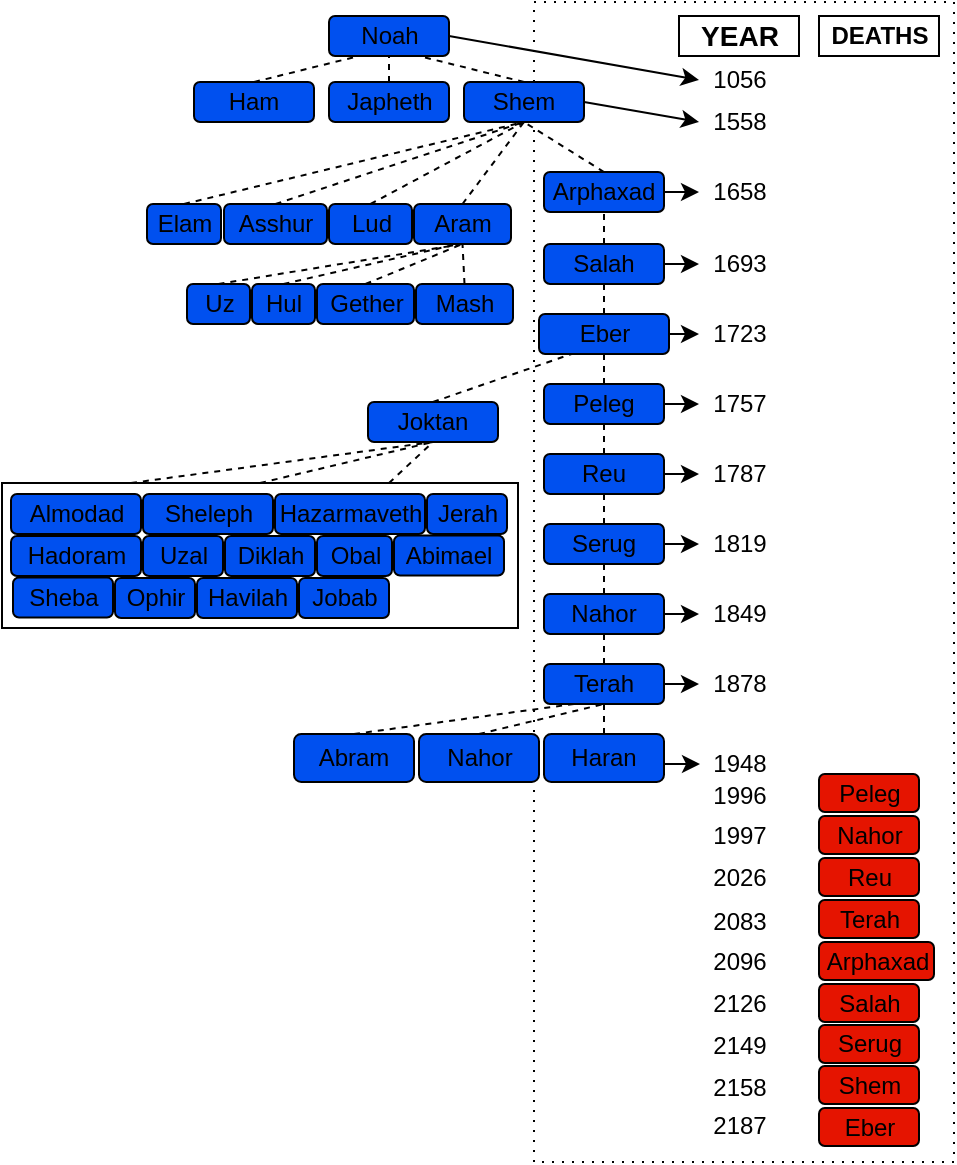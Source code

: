 <mxfile version="27.1.5">
  <diagram name="Page-1" id="33f5RHUezdbJNKuXMzW8">
    <mxGraphModel dx="223" dy="125" grid="1" gridSize="10" guides="1" tooltips="1" connect="1" arrows="1" fold="1" page="1" pageScale="1" pageWidth="850" pageHeight="1100" math="0" shadow="0">
      <root>
        <mxCell id="0" />
        <mxCell id="1" parent="0" />
        <mxCell id="2Ir9cTfWj3Ynbl9pCm2M-38" value="" style="rounded=0;whiteSpace=wrap;html=1;fillColor=none;dashed=1;dashPattern=1 4;strokeColor=light-dark(#000000,#141414);" vertex="1" parent="1">
          <mxGeometry x="420" y="300" width="210" height="580" as="geometry" />
        </mxCell>
        <mxCell id="2Ir9cTfWj3Ynbl9pCm2M-37" value="" style="rounded=0;whiteSpace=wrap;html=1;fillColor=none;strokeColor=light-dark(#000000,#141414);" vertex="1" parent="1">
          <mxGeometry x="154" y="540.5" width="258" height="72.5" as="geometry" />
        </mxCell>
        <mxCell id="vIsbcEsRfZGvR6spl5Cv-2" value="&lt;div&gt;Shem&lt;/div&gt;" style="rounded=1;whiteSpace=wrap;html=1;fillColor=#0050ef;fontColor=light-dark(#000000,#1A1A1A);strokeColor=light-dark(#000000,#141414);glass=0;shadow=0;" parent="1" vertex="1">
          <mxGeometry x="385" y="340" width="60" height="20" as="geometry" />
        </mxCell>
        <mxCell id="vIsbcEsRfZGvR6spl5Cv-5" value="Arphaxad" style="rounded=1;whiteSpace=wrap;html=1;fillColor=#0050ef;fontColor=light-dark(#000000,#1A1A1A);strokeColor=light-dark(#000000,#141414);glass=0;shadow=0;" parent="1" vertex="1">
          <mxGeometry x="425" y="385" width="60" height="20" as="geometry" />
        </mxCell>
        <mxCell id="vIsbcEsRfZGvR6spl5Cv-6" value="" style="endArrow=none;dashed=1;html=1;rounded=0;entryX=0.5;entryY=1;entryDx=0;entryDy=0;exitX=0.5;exitY=0;exitDx=0;exitDy=0;strokeColor=light-dark(#000000,#141414);fontColor=light-dark(#000000,#1A1A1A);" parent="1" source="vIsbcEsRfZGvR6spl5Cv-5" target="vIsbcEsRfZGvR6spl5Cv-2" edge="1">
          <mxGeometry width="50" height="50" relative="1" as="geometry">
            <mxPoint x="332.5" y="400" as="sourcePoint" />
            <mxPoint x="389.5" y="370" as="targetPoint" />
          </mxGeometry>
        </mxCell>
        <mxCell id="vIsbcEsRfZGvR6spl5Cv-10" value="&lt;b&gt;&lt;font style=&quot;font-size: 14px;&quot;&gt;YEAR&lt;/font&gt;&lt;/b&gt;" style="text;html=1;align=center;verticalAlign=middle;whiteSpace=wrap;rounded=0;strokeColor=light-dark(#000000,#141414);fontColor=light-dark(#000000,#171717);" parent="1" vertex="1">
          <mxGeometry x="492.5" y="307" width="60" height="20" as="geometry" />
        </mxCell>
        <mxCell id="vIsbcEsRfZGvR6spl5Cv-12" value="1558" style="text;html=1;align=center;verticalAlign=middle;whiteSpace=wrap;rounded=0;strokeColor=none;fontColor=light-dark(#000000,#171717);" parent="1" vertex="1">
          <mxGeometry x="502.5" y="350" width="40" height="20" as="geometry" />
        </mxCell>
        <mxCell id="vIsbcEsRfZGvR6spl5Cv-13" value="1658" style="text;html=1;align=center;verticalAlign=middle;whiteSpace=wrap;rounded=0;strokeColor=none;fontColor=light-dark(#000000,#171717);" parent="1" vertex="1">
          <mxGeometry x="502.5" y="385" width="40" height="20" as="geometry" />
        </mxCell>
        <mxCell id="vIsbcEsRfZGvR6spl5Cv-14" value="Salah" style="rounded=1;whiteSpace=wrap;html=1;fillColor=#0050ef;fontColor=light-dark(#000000,#1A1A1A);strokeColor=light-dark(#000000,#141414);glass=0;shadow=0;" parent="1" vertex="1">
          <mxGeometry x="425" y="421" width="60" height="20" as="geometry" />
        </mxCell>
        <mxCell id="vIsbcEsRfZGvR6spl5Cv-15" value="" style="endArrow=none;dashed=1;html=1;rounded=0;exitX=0.5;exitY=0;exitDx=0;exitDy=0;strokeColor=light-dark(#000000,#141414);entryX=0.5;entryY=1;entryDx=0;entryDy=0;fontColor=light-dark(#000000,#1A1A1A);" parent="1" source="vIsbcEsRfZGvR6spl5Cv-14" target="vIsbcEsRfZGvR6spl5Cv-5" edge="1">
          <mxGeometry width="50" height="50" relative="1" as="geometry">
            <mxPoint x="332.5" y="440" as="sourcePoint" />
            <mxPoint x="447.5" y="420" as="targetPoint" />
          </mxGeometry>
        </mxCell>
        <mxCell id="vIsbcEsRfZGvR6spl5Cv-16" value="&lt;div&gt;1693&lt;/div&gt;" style="text;html=1;align=center;verticalAlign=middle;whiteSpace=wrap;rounded=0;strokeColor=none;fontColor=light-dark(#000000,#171717);" parent="1" vertex="1">
          <mxGeometry x="502.5" y="421" width="40" height="20" as="geometry" />
        </mxCell>
        <mxCell id="vIsbcEsRfZGvR6spl5Cv-17" value="Eber" style="rounded=1;whiteSpace=wrap;html=1;fillColor=#0050ef;fontColor=light-dark(#000000,#1A1A1A);strokeColor=light-dark(#000000,#141414);glass=0;shadow=0;" parent="1" vertex="1">
          <mxGeometry x="422.5" y="456" width="65" height="20" as="geometry" />
        </mxCell>
        <mxCell id="vIsbcEsRfZGvR6spl5Cv-18" value="" style="endArrow=none;dashed=1;html=1;rounded=0;exitX=0.5;exitY=0;exitDx=0;exitDy=0;strokeColor=light-dark(#000000,#141414);entryX=0.5;entryY=1;entryDx=0;entryDy=0;fontColor=light-dark(#000000,#1A1A1A);" parent="1" source="vIsbcEsRfZGvR6spl5Cv-17" target="vIsbcEsRfZGvR6spl5Cv-14" edge="1">
          <mxGeometry width="50" height="50" relative="1" as="geometry">
            <mxPoint x="332.5" y="480" as="sourcePoint" />
            <mxPoint x="447.5" y="460" as="targetPoint" />
          </mxGeometry>
        </mxCell>
        <mxCell id="vIsbcEsRfZGvR6spl5Cv-19" value="1723" style="text;html=1;align=center;verticalAlign=middle;whiteSpace=wrap;rounded=0;strokeColor=none;fontColor=light-dark(#000000,#171717);" parent="1" vertex="1">
          <mxGeometry x="502.5" y="456" width="40" height="20" as="geometry" />
        </mxCell>
        <mxCell id="vIsbcEsRfZGvR6spl5Cv-20" value="Peleg" style="rounded=1;whiteSpace=wrap;html=1;fillColor=#0050ef;fontColor=light-dark(#000000,#1A1A1A);strokeColor=light-dark(#000000,#141414);glass=0;shadow=0;" parent="1" vertex="1">
          <mxGeometry x="425" y="491" width="60" height="20" as="geometry" />
        </mxCell>
        <mxCell id="vIsbcEsRfZGvR6spl5Cv-21" value="" style="endArrow=none;dashed=1;html=1;rounded=0;exitX=0.5;exitY=0;exitDx=0;exitDy=0;strokeColor=light-dark(#000000,#141414);entryX=0.5;entryY=1;entryDx=0;entryDy=0;fontColor=light-dark(#000000,#1A1A1A);" parent="1" source="vIsbcEsRfZGvR6spl5Cv-20" target="vIsbcEsRfZGvR6spl5Cv-17" edge="1">
          <mxGeometry width="50" height="50" relative="1" as="geometry">
            <mxPoint x="332.5" y="520" as="sourcePoint" />
            <mxPoint x="447.5" y="500" as="targetPoint" />
          </mxGeometry>
        </mxCell>
        <mxCell id="vIsbcEsRfZGvR6spl5Cv-22" value="1757" style="text;html=1;align=center;verticalAlign=middle;whiteSpace=wrap;rounded=0;strokeColor=none;fontColor=light-dark(#000000,#171717);" parent="1" vertex="1">
          <mxGeometry x="502.5" y="491" width="40" height="20" as="geometry" />
        </mxCell>
        <mxCell id="vIsbcEsRfZGvR6spl5Cv-23" value="Reu" style="rounded=1;whiteSpace=wrap;html=1;fillColor=#0050ef;fontColor=light-dark(#000000,#1A1A1A);strokeColor=light-dark(#000000,#141414);glass=0;shadow=0;" parent="1" vertex="1">
          <mxGeometry x="425" y="526" width="60" height="20" as="geometry" />
        </mxCell>
        <mxCell id="vIsbcEsRfZGvR6spl5Cv-24" value="" style="endArrow=none;dashed=1;html=1;rounded=0;exitX=0.5;exitY=0;exitDx=0;exitDy=0;strokeColor=light-dark(#000000,#141414);entryX=0.5;entryY=1;entryDx=0;entryDy=0;fontColor=light-dark(#000000,#1A1A1A);" parent="1" source="vIsbcEsRfZGvR6spl5Cv-23" target="vIsbcEsRfZGvR6spl5Cv-20" edge="1">
          <mxGeometry width="50" height="50" relative="1" as="geometry">
            <mxPoint x="332.5" y="560" as="sourcePoint" />
            <mxPoint x="447.5" y="540" as="targetPoint" />
          </mxGeometry>
        </mxCell>
        <mxCell id="vIsbcEsRfZGvR6spl5Cv-25" value="1787" style="text;html=1;align=center;verticalAlign=middle;whiteSpace=wrap;rounded=0;strokeColor=none;fontColor=light-dark(#000000,#171717);" parent="1" vertex="1">
          <mxGeometry x="502.5" y="526" width="40" height="20" as="geometry" />
        </mxCell>
        <mxCell id="vIsbcEsRfZGvR6spl5Cv-26" value="Serug" style="rounded=1;whiteSpace=wrap;html=1;fillColor=#0050ef;fontColor=light-dark(#000000,#1A1A1A);strokeColor=light-dark(#000000,#141414);glass=0;shadow=0;" parent="1" vertex="1">
          <mxGeometry x="425" y="561" width="60" height="20" as="geometry" />
        </mxCell>
        <mxCell id="vIsbcEsRfZGvR6spl5Cv-27" value="" style="endArrow=none;dashed=1;html=1;rounded=0;exitX=0.5;exitY=0;exitDx=0;exitDy=0;strokeColor=light-dark(#000000,#141414);entryX=0.5;entryY=1;entryDx=0;entryDy=0;fontColor=light-dark(#000000,#1A1A1A);" parent="1" source="vIsbcEsRfZGvR6spl5Cv-26" target="vIsbcEsRfZGvR6spl5Cv-23" edge="1">
          <mxGeometry width="50" height="50" relative="1" as="geometry">
            <mxPoint x="332.5" y="600" as="sourcePoint" />
            <mxPoint x="447.5" y="580" as="targetPoint" />
          </mxGeometry>
        </mxCell>
        <mxCell id="vIsbcEsRfZGvR6spl5Cv-28" value="1819" style="text;html=1;align=center;verticalAlign=middle;whiteSpace=wrap;rounded=0;strokeColor=none;fontColor=light-dark(#000000,#171717);" parent="1" vertex="1">
          <mxGeometry x="502.5" y="561" width="40" height="20" as="geometry" />
        </mxCell>
        <mxCell id="vIsbcEsRfZGvR6spl5Cv-29" value="Nahor" style="rounded=1;whiteSpace=wrap;html=1;fillColor=#0050ef;fontColor=light-dark(#000000,#1A1A1A);strokeColor=light-dark(#000000,#141414);glass=0;shadow=0;" parent="1" vertex="1">
          <mxGeometry x="425" y="596" width="60" height="20" as="geometry" />
        </mxCell>
        <mxCell id="vIsbcEsRfZGvR6spl5Cv-30" value="" style="endArrow=none;dashed=1;html=1;rounded=0;exitX=0.5;exitY=0;exitDx=0;exitDy=0;strokeColor=light-dark(#000000,#141414);entryX=0.5;entryY=1;entryDx=0;entryDy=0;fontColor=light-dark(#000000,#1A1A1A);" parent="1" source="vIsbcEsRfZGvR6spl5Cv-29" target="vIsbcEsRfZGvR6spl5Cv-26" edge="1">
          <mxGeometry width="50" height="50" relative="1" as="geometry">
            <mxPoint x="332.5" y="640" as="sourcePoint" />
            <mxPoint x="447.5" y="620" as="targetPoint" />
          </mxGeometry>
        </mxCell>
        <mxCell id="vIsbcEsRfZGvR6spl5Cv-31" value="&lt;div&gt;1849&lt;/div&gt;" style="text;html=1;align=center;verticalAlign=middle;whiteSpace=wrap;rounded=0;strokeColor=none;fontColor=light-dark(#000000,#171717);" parent="1" vertex="1">
          <mxGeometry x="502.5" y="596" width="40" height="20" as="geometry" />
        </mxCell>
        <mxCell id="vIsbcEsRfZGvR6spl5Cv-33" value="" style="endArrow=none;dashed=1;html=1;rounded=0;exitX=0.5;exitY=0;exitDx=0;exitDy=0;strokeColor=light-dark(#000000,#141414);entryX=0.5;entryY=1;entryDx=0;entryDy=0;fontColor=light-dark(#000000,#1A1A1A);" parent="1" source="aJoBD9lFihhosE0fkz8R-1" target="vIsbcEsRfZGvR6spl5Cv-29" edge="1">
          <mxGeometry width="50" height="50" relative="1" as="geometry">
            <mxPoint x="455" y="682" as="sourcePoint" />
            <mxPoint x="455.5" y="660" as="targetPoint" />
          </mxGeometry>
        </mxCell>
        <mxCell id="vIsbcEsRfZGvR6spl5Cv-38" value="Arphaxad" style="rounded=1;whiteSpace=wrap;html=1;fillColor=#e51400;fontColor=light-dark(#000000,#1A1A1A);strokeColor=light-dark(#000000,#141414);align=center;" parent="1" vertex="1">
          <mxGeometry x="562.5" y="770" width="57.5" height="19" as="geometry" />
        </mxCell>
        <mxCell id="vIsbcEsRfZGvR6spl5Cv-39" value="" style="endArrow=classic;html=1;rounded=0;exitX=1;exitY=0.5;exitDx=0;exitDy=0;strokeColor=light-dark(#000000,#171717);fontColor=light-dark(#000000,#E9E9E9);" parent="1" source="vIsbcEsRfZGvR6spl5Cv-20" target="vIsbcEsRfZGvR6spl5Cv-22" edge="1">
          <mxGeometry width="50" height="50" relative="1" as="geometry">
            <mxPoint x="392.5" y="530" as="sourcePoint" />
            <mxPoint x="442.5" y="480" as="targetPoint" />
          </mxGeometry>
        </mxCell>
        <mxCell id="vIsbcEsRfZGvR6spl5Cv-40" value="" style="endArrow=classic;html=1;rounded=0;exitX=1;exitY=0.5;exitDx=0;exitDy=0;entryX=0;entryY=0.5;entryDx=0;entryDy=0;strokeColor=light-dark(#000000,#171717);fontColor=light-dark(#000000,#7A7A7A);" parent="1" source="vIsbcEsRfZGvR6spl5Cv-17" target="vIsbcEsRfZGvR6spl5Cv-19" edge="1">
          <mxGeometry width="50" height="50" relative="1" as="geometry">
            <mxPoint x="392.5" y="530" as="sourcePoint" />
            <mxPoint x="442.5" y="480" as="targetPoint" />
          </mxGeometry>
        </mxCell>
        <mxCell id="vIsbcEsRfZGvR6spl5Cv-41" value="" style="endArrow=classic;html=1;rounded=0;entryX=0;entryY=0.5;entryDx=0;entryDy=0;exitX=1;exitY=0.5;exitDx=0;exitDy=0;strokeColor=light-dark(#000000,#171717);fontColor=light-dark(#000000,#E9E9E9);" parent="1" source="vIsbcEsRfZGvR6spl5Cv-14" target="vIsbcEsRfZGvR6spl5Cv-16" edge="1">
          <mxGeometry width="50" height="50" relative="1" as="geometry">
            <mxPoint x="392.5" y="530" as="sourcePoint" />
            <mxPoint x="442.5" y="480" as="targetPoint" />
          </mxGeometry>
        </mxCell>
        <mxCell id="vIsbcEsRfZGvR6spl5Cv-42" value="" style="endArrow=classic;html=1;rounded=0;entryX=0;entryY=0.5;entryDx=0;entryDy=0;exitX=1;exitY=0.5;exitDx=0;exitDy=0;strokeColor=light-dark(#000000,#171717);fontColor=light-dark(#000000,#E9E9E9);" parent="1" source="vIsbcEsRfZGvR6spl5Cv-5" target="vIsbcEsRfZGvR6spl5Cv-13" edge="1">
          <mxGeometry width="50" height="50" relative="1" as="geometry">
            <mxPoint x="392.5" y="530" as="sourcePoint" />
            <mxPoint x="442.5" y="480" as="targetPoint" />
          </mxGeometry>
        </mxCell>
        <mxCell id="vIsbcEsRfZGvR6spl5Cv-43" value="" style="endArrow=classic;html=1;rounded=0;entryX=0;entryY=0.5;entryDx=0;entryDy=0;exitX=1;exitY=0.5;exitDx=0;exitDy=0;strokeColor=light-dark(#000000,#141414);fontColor=light-dark(#000000,#E9E9E9);" parent="1" source="vIsbcEsRfZGvR6spl5Cv-2" target="vIsbcEsRfZGvR6spl5Cv-12" edge="1">
          <mxGeometry width="50" height="50" relative="1" as="geometry">
            <mxPoint x="392.5" y="530" as="sourcePoint" />
            <mxPoint x="442.5" y="480" as="targetPoint" />
          </mxGeometry>
        </mxCell>
        <mxCell id="vIsbcEsRfZGvR6spl5Cv-49" value="" style="endArrow=classic;html=1;rounded=0;entryX=0;entryY=0.5;entryDx=0;entryDy=0;exitX=1;exitY=0.5;exitDx=0;exitDy=0;strokeColor=light-dark(#000000,#171717);fontColor=light-dark(#000000,#E9E9E9);" parent="1" source="vIsbcEsRfZGvR6spl5Cv-23" target="vIsbcEsRfZGvR6spl5Cv-25" edge="1">
          <mxGeometry width="50" height="50" relative="1" as="geometry">
            <mxPoint x="422.5" y="610" as="sourcePoint" />
            <mxPoint x="472.5" y="560" as="targetPoint" />
          </mxGeometry>
        </mxCell>
        <mxCell id="vIsbcEsRfZGvR6spl5Cv-50" value="" style="endArrow=classic;html=1;rounded=0;entryX=0;entryY=0.5;entryDx=0;entryDy=0;exitX=1;exitY=0.5;exitDx=0;exitDy=0;strokeColor=light-dark(#000000,#171717);fontColor=light-dark(#000000,#E9E9E9);" parent="1" source="vIsbcEsRfZGvR6spl5Cv-29" target="vIsbcEsRfZGvR6spl5Cv-31" edge="1">
          <mxGeometry width="50" height="50" relative="1" as="geometry">
            <mxPoint x="422.5" y="610" as="sourcePoint" />
            <mxPoint x="472.5" y="560" as="targetPoint" />
          </mxGeometry>
        </mxCell>
        <mxCell id="vIsbcEsRfZGvR6spl5Cv-51" value="" style="endArrow=classic;html=1;rounded=0;entryX=1;entryY=0.5;entryDx=0;entryDy=0;exitX=0;exitY=0.5;exitDx=0;exitDy=0;strokeColor=none;fontColor=light-dark(#000000,#E9E9E9);" parent="1" source="vIsbcEsRfZGvR6spl5Cv-38" target="aJoBD9lFihhosE0fkz8R-26" edge="1">
          <mxGeometry width="50" height="50" relative="1" as="geometry">
            <mxPoint x="422.5" y="730" as="sourcePoint" />
            <mxPoint x="542.5" y="779" as="targetPoint" />
          </mxGeometry>
        </mxCell>
        <mxCell id="vIsbcEsRfZGvR6spl5Cv-56" value="&lt;b&gt;DEATHS&lt;/b&gt;" style="text;html=1;align=center;verticalAlign=middle;whiteSpace=wrap;rounded=0;strokeColor=light-dark(#000000,#141414);fontColor=light-dark(#000000,#171717);" parent="1" vertex="1">
          <mxGeometry x="562.5" y="307" width="60" height="20" as="geometry" />
        </mxCell>
        <mxCell id="vIsbcEsRfZGvR6spl5Cv-48" value="" style="endArrow=classic;html=1;rounded=0;entryX=0;entryY=0.5;entryDx=0;entryDy=0;exitX=1;exitY=0.5;exitDx=0;exitDy=0;strokeColor=light-dark(#000000,#171717);fontColor=light-dark(#000000,#E9E9E9);" parent="1" source="vIsbcEsRfZGvR6spl5Cv-26" target="vIsbcEsRfZGvR6spl5Cv-28" edge="1">
          <mxGeometry width="50" height="50" relative="1" as="geometry">
            <mxPoint x="422.5" y="610" as="sourcePoint" />
            <mxPoint x="472.5" y="560" as="targetPoint" />
          </mxGeometry>
        </mxCell>
        <mxCell id="aJoBD9lFihhosE0fkz8R-1" value="Terah" style="rounded=1;whiteSpace=wrap;html=1;fillColor=#0050ef;fontColor=light-dark(#000000,#1A1A1A);strokeColor=light-dark(#000000,#141414);glass=0;shadow=0;" parent="1" vertex="1">
          <mxGeometry x="425" y="631" width="60" height="20" as="geometry" />
        </mxCell>
        <mxCell id="aJoBD9lFihhosE0fkz8R-2" value="1878" style="text;html=1;align=center;verticalAlign=middle;whiteSpace=wrap;rounded=0;strokeColor=none;fontColor=light-dark(#000000,#171717);" parent="1" vertex="1">
          <mxGeometry x="502.5" y="631" width="40" height="20" as="geometry" />
        </mxCell>
        <mxCell id="aJoBD9lFihhosE0fkz8R-4" value="" style="endArrow=classic;html=1;rounded=0;entryX=0;entryY=0.5;entryDx=0;entryDy=0;exitX=1;exitY=0.5;exitDx=0;exitDy=0;strokeColor=light-dark(#000000,#171717);fontColor=light-dark(#000000,#E9E9E9);" parent="1" source="aJoBD9lFihhosE0fkz8R-1" target="aJoBD9lFihhosE0fkz8R-2" edge="1">
          <mxGeometry width="50" height="50" relative="1" as="geometry">
            <mxPoint x="422.5" y="650" as="sourcePoint" />
            <mxPoint x="472.5" y="600" as="targetPoint" />
          </mxGeometry>
        </mxCell>
        <mxCell id="aJoBD9lFihhosE0fkz8R-9" value="Abram" style="rounded=1;whiteSpace=wrap;html=1;fillColor=#0050ef;fontColor=light-dark(#000000,#1A1A1A);strokeColor=light-dark(#000000,#141414);glass=0;shadow=0;" parent="1" vertex="1">
          <mxGeometry x="300" y="666" width="60" height="24" as="geometry" />
        </mxCell>
        <mxCell id="aJoBD9lFihhosE0fkz8R-10" value="Nahor" style="rounded=1;whiteSpace=wrap;html=1;fillColor=#0050ef;fontColor=light-dark(#000000,#1A1A1A);strokeColor=light-dark(#000000,#141414);glass=0;shadow=0;" parent="1" vertex="1">
          <mxGeometry x="362.5" y="666" width="60" height="24" as="geometry" />
        </mxCell>
        <mxCell id="aJoBD9lFihhosE0fkz8R-11" value="Haran" style="rounded=1;whiteSpace=wrap;html=1;fillColor=#0050ef;fontColor=light-dark(#000000,#1A1A1A);strokeColor=light-dark(#000000,#141414);glass=0;shadow=0;" parent="1" vertex="1">
          <mxGeometry x="425" y="666" width="60" height="24" as="geometry" />
        </mxCell>
        <mxCell id="aJoBD9lFihhosE0fkz8R-12" value="" style="endArrow=classic;html=1;rounded=0;entryX=0;entryY=0.5;entryDx=0;entryDy=0;exitX=1;exitY=0.5;exitDx=0;exitDy=0;strokeColor=light-dark(#000000,#171717);fontColor=light-dark(#000000,#E9E9E9);" parent="1" edge="1">
          <mxGeometry width="50" height="50" relative="1" as="geometry">
            <mxPoint x="485" y="681" as="sourcePoint" />
            <mxPoint x="503" y="681" as="targetPoint" />
          </mxGeometry>
        </mxCell>
        <mxCell id="aJoBD9lFihhosE0fkz8R-13" value="&lt;div&gt;1948&lt;/div&gt;" style="text;html=1;align=center;verticalAlign=middle;whiteSpace=wrap;rounded=0;strokeColor=none;fontColor=light-dark(#000000,#171717);" parent="1" vertex="1">
          <mxGeometry x="502.5" y="671" width="40" height="20" as="geometry" />
        </mxCell>
        <mxCell id="aJoBD9lFihhosE0fkz8R-17" value="" style="endArrow=none;dashed=1;html=1;rounded=0;exitX=0.5;exitY=0;exitDx=0;exitDy=0;strokeColor=light-dark(#000000,#141414);entryX=0.25;entryY=1;entryDx=0;entryDy=0;fontColor=light-dark(#000000,#1A1A1A);" parent="1" source="aJoBD9lFihhosE0fkz8R-9" target="aJoBD9lFihhosE0fkz8R-1" edge="1">
          <mxGeometry width="50" height="50" relative="1" as="geometry">
            <mxPoint x="370" y="760" as="sourcePoint" />
            <mxPoint x="440" y="740" as="targetPoint" />
          </mxGeometry>
        </mxCell>
        <mxCell id="aJoBD9lFihhosE0fkz8R-18" value="" style="endArrow=none;dashed=1;html=1;rounded=0;exitX=0.5;exitY=0;exitDx=0;exitDy=0;strokeColor=light-dark(#000000,#141414);entryX=0.5;entryY=1;entryDx=0;entryDy=0;fontColor=light-dark(#000000,#1A1A1A);" parent="1" source="aJoBD9lFihhosE0fkz8R-10" target="aJoBD9lFihhosE0fkz8R-1" edge="1">
          <mxGeometry width="50" height="50" relative="1" as="geometry">
            <mxPoint x="390" y="760" as="sourcePoint" />
            <mxPoint x="455" y="740" as="targetPoint" />
          </mxGeometry>
        </mxCell>
        <mxCell id="aJoBD9lFihhosE0fkz8R-19" value="" style="endArrow=none;dashed=1;html=1;rounded=0;exitX=0.5;exitY=0;exitDx=0;exitDy=0;strokeColor=light-dark(#000000,#141414);entryX=0.5;entryY=1;entryDx=0;entryDy=0;fontColor=light-dark(#000000,#1A1A1A);" parent="1" source="aJoBD9lFihhosE0fkz8R-11" target="aJoBD9lFihhosE0fkz8R-1" edge="1">
          <mxGeometry width="50" height="50" relative="1" as="geometry">
            <mxPoint x="450" y="790" as="sourcePoint" />
            <mxPoint x="470" y="740" as="targetPoint" />
          </mxGeometry>
        </mxCell>
        <mxCell id="aJoBD9lFihhosE0fkz8R-20" value="Shem" style="rounded=1;whiteSpace=wrap;html=1;fillColor=#e51400;fontColor=light-dark(#000000,#1A1A1A);strokeColor=light-dark(#000000,#141414);align=center;" parent="1" vertex="1">
          <mxGeometry x="562.5" y="832" width="50" height="19" as="geometry" />
        </mxCell>
        <mxCell id="aJoBD9lFihhosE0fkz8R-21" value="" style="endArrow=classic;html=1;rounded=0;entryX=1;entryY=0.5;entryDx=0;entryDy=0;exitX=0;exitY=0.5;exitDx=0;exitDy=0;strokeColor=none;fontColor=light-dark(#000000,#E9E9E9);" parent="1" source="aJoBD9lFihhosE0fkz8R-20" edge="1">
          <mxGeometry width="50" height="50" relative="1" as="geometry">
            <mxPoint x="422.5" y="793" as="sourcePoint" />
            <mxPoint x="542.5" y="842" as="targetPoint" />
          </mxGeometry>
        </mxCell>
        <mxCell id="aJoBD9lFihhosE0fkz8R-25" value="&lt;div&gt;2158&lt;/div&gt;" style="text;html=1;align=center;verticalAlign=middle;whiteSpace=wrap;rounded=0;strokeColor=none;fontColor=light-dark(#000000,#171717);" parent="1" vertex="1">
          <mxGeometry x="502.5" y="833" width="40" height="20" as="geometry" />
        </mxCell>
        <mxCell id="aJoBD9lFihhosE0fkz8R-26" value="2096" style="text;html=1;align=center;verticalAlign=middle;whiteSpace=wrap;rounded=0;strokeColor=none;fontColor=light-dark(#000000,#171717);" parent="1" vertex="1">
          <mxGeometry x="502.5" y="770" width="40" height="20" as="geometry" />
        </mxCell>
        <mxCell id="aJoBD9lFihhosE0fkz8R-27" value="2126" style="text;html=1;align=center;verticalAlign=middle;whiteSpace=wrap;rounded=0;strokeColor=none;fontColor=light-dark(#000000,#171717);" parent="1" vertex="1">
          <mxGeometry x="502.5" y="790.5" width="40" height="20" as="geometry" />
        </mxCell>
        <mxCell id="aJoBD9lFihhosE0fkz8R-29" value="1996" style="text;html=1;align=center;verticalAlign=middle;whiteSpace=wrap;rounded=0;strokeColor=none;fontColor=light-dark(#000000,#171717);" parent="1" vertex="1">
          <mxGeometry x="502.5" y="687" width="40" height="20" as="geometry" />
        </mxCell>
        <mxCell id="aJoBD9lFihhosE0fkz8R-30" value="2026" style="text;html=1;align=center;verticalAlign=middle;whiteSpace=wrap;rounded=0;strokeColor=none;fontColor=light-dark(#000000,#171717);" parent="1" vertex="1">
          <mxGeometry x="502.5" y="728" width="40" height="20" as="geometry" />
        </mxCell>
        <mxCell id="aJoBD9lFihhosE0fkz8R-31" value="2149" style="text;html=1;align=center;verticalAlign=middle;whiteSpace=wrap;rounded=0;strokeColor=none;fontColor=light-dark(#000000,#171717);" parent="1" vertex="1">
          <mxGeometry x="502.5" y="811.5" width="40" height="20" as="geometry" />
        </mxCell>
        <mxCell id="aJoBD9lFihhosE0fkz8R-32" value="1997" style="text;html=1;align=center;verticalAlign=middle;whiteSpace=wrap;rounded=0;strokeColor=none;fontColor=light-dark(#000000,#171717);" parent="1" vertex="1">
          <mxGeometry x="502.5" y="707" width="40" height="20" as="geometry" />
        </mxCell>
        <mxCell id="aJoBD9lFihhosE0fkz8R-39" value="&lt;div&gt;Salah&lt;/div&gt;" style="rounded=1;whiteSpace=wrap;html=1;fillColor=#e51400;fontColor=light-dark(#000000,#1A1A1A);strokeColor=light-dark(#000000,#141414);align=center;" parent="1" vertex="1">
          <mxGeometry x="562.5" y="791" width="50" height="19" as="geometry" />
        </mxCell>
        <mxCell id="aJoBD9lFihhosE0fkz8R-40" value="" style="endArrow=classic;html=1;rounded=0;exitX=0;exitY=0.5;exitDx=0;exitDy=0;strokeColor=none;fontColor=light-dark(#000000,#E9E9E9);entryX=1;entryY=0.5;entryDx=0;entryDy=0;" parent="1" source="aJoBD9lFihhosE0fkz8R-39" target="aJoBD9lFihhosE0fkz8R-27" edge="1">
          <mxGeometry width="50" height="50" relative="1" as="geometry">
            <mxPoint x="422.5" y="752" as="sourcePoint" />
            <mxPoint x="440" y="867" as="targetPoint" />
          </mxGeometry>
        </mxCell>
        <mxCell id="aJoBD9lFihhosE0fkz8R-41" value="Eber" style="rounded=1;whiteSpace=wrap;html=1;fillColor=#e51400;fontColor=light-dark(#000000,#1A1A1A);strokeColor=light-dark(#000000,#141414);align=center;" parent="1" vertex="1">
          <mxGeometry x="562.5" y="853" width="50" height="19" as="geometry" />
        </mxCell>
        <mxCell id="aJoBD9lFihhosE0fkz8R-42" value="" style="endArrow=classic;html=1;rounded=0;entryX=1;entryY=0.5;entryDx=0;entryDy=0;exitX=0;exitY=0.5;exitDx=0;exitDy=0;strokeColor=none;fontColor=light-dark(#000000,#E9E9E9);" parent="1" source="aJoBD9lFihhosE0fkz8R-41" target="aJoBD9lFihhosE0fkz8R-43" edge="1">
          <mxGeometry width="50" height="50" relative="1" as="geometry">
            <mxPoint x="422.5" y="814" as="sourcePoint" />
            <mxPoint x="542.5" y="863" as="targetPoint" />
          </mxGeometry>
        </mxCell>
        <mxCell id="aJoBD9lFihhosE0fkz8R-43" value="&lt;div&gt;2187&lt;/div&gt;" style="text;html=1;align=center;verticalAlign=middle;whiteSpace=wrap;rounded=0;strokeColor=none;fontColor=light-dark(#000000,#171717);" parent="1" vertex="1">
          <mxGeometry x="502.5" y="852" width="40" height="20" as="geometry" />
        </mxCell>
        <mxCell id="aJoBD9lFihhosE0fkz8R-44" value="Peleg" style="rounded=1;whiteSpace=wrap;html=1;fillColor=#e51400;fontColor=light-dark(#000000,#1A1A1A);strokeColor=light-dark(#000000,#141414);align=center;" parent="1" vertex="1">
          <mxGeometry x="562.5" y="686" width="50" height="19" as="geometry" />
        </mxCell>
        <mxCell id="aJoBD9lFihhosE0fkz8R-45" value="" style="endArrow=classic;html=1;rounded=0;entryX=1;entryY=0.5;entryDx=0;entryDy=0;exitX=0;exitY=0.5;exitDx=0;exitDy=0;strokeColor=none;fontColor=light-dark(#000000,#E9E9E9);" parent="1" source="aJoBD9lFihhosE0fkz8R-44" edge="1">
          <mxGeometry width="50" height="50" relative="1" as="geometry">
            <mxPoint x="422.5" y="647" as="sourcePoint" />
            <mxPoint x="542.5" y="696" as="targetPoint" />
          </mxGeometry>
        </mxCell>
        <mxCell id="aJoBD9lFihhosE0fkz8R-46" value="Reu" style="rounded=1;whiteSpace=wrap;html=1;fillColor=#e51400;fontColor=light-dark(#000000,#1A1A1A);strokeColor=light-dark(#000000,#141414);align=center;" parent="1" vertex="1">
          <mxGeometry x="562.5" y="728" width="50" height="19" as="geometry" />
        </mxCell>
        <mxCell id="aJoBD9lFihhosE0fkz8R-47" value="" style="endArrow=classic;html=1;rounded=0;entryX=1;entryY=0.5;entryDx=0;entryDy=0;exitX=0;exitY=0.5;exitDx=0;exitDy=0;strokeColor=none;fontColor=light-dark(#000000,#E9E9E9);" parent="1" source="aJoBD9lFihhosE0fkz8R-46" target="aJoBD9lFihhosE0fkz8R-30" edge="1">
          <mxGeometry width="50" height="50" relative="1" as="geometry">
            <mxPoint x="422.5" y="688" as="sourcePoint" />
            <mxPoint x="542.5" y="737" as="targetPoint" />
          </mxGeometry>
        </mxCell>
        <mxCell id="aJoBD9lFihhosE0fkz8R-48" value="Serug" style="rounded=1;whiteSpace=wrap;html=1;fillColor=#e51400;fontColor=light-dark(#000000,#1A1A1A);strokeColor=light-dark(#000000,#141414);align=center;" parent="1" vertex="1">
          <mxGeometry x="562.5" y="811.5" width="50" height="19" as="geometry" />
        </mxCell>
        <mxCell id="aJoBD9lFihhosE0fkz8R-49" value="" style="endArrow=classic;html=1;rounded=0;entryX=1;entryY=0.5;entryDx=0;entryDy=0;exitX=0;exitY=0.5;exitDx=0;exitDy=0;strokeColor=none;fontColor=light-dark(#000000,#E9E9E9);" parent="1" source="aJoBD9lFihhosE0fkz8R-48" target="aJoBD9lFihhosE0fkz8R-31" edge="1">
          <mxGeometry width="50" height="50" relative="1" as="geometry">
            <mxPoint x="422.5" y="772.5" as="sourcePoint" />
            <mxPoint x="542.5" y="821.5" as="targetPoint" />
          </mxGeometry>
        </mxCell>
        <mxCell id="AH2ZuKhd8LshwsJs8EDg-1" value="&lt;div&gt;Nahor&lt;/div&gt;" style="rounded=1;whiteSpace=wrap;html=1;fillColor=#e51400;fontColor=light-dark(#000000,#1A1A1A);strokeColor=light-dark(#000000,#141414);align=center;" parent="1" vertex="1">
          <mxGeometry x="562.5" y="707" width="50" height="19" as="geometry" />
        </mxCell>
        <mxCell id="AH2ZuKhd8LshwsJs8EDg-2" value="" style="endArrow=classic;html=1;rounded=0;exitX=0;exitY=0.5;exitDx=0;exitDy=0;strokeColor=none;fontColor=light-dark(#000000,#E9E9E9);entryX=1;entryY=0.5;entryDx=0;entryDy=0;" parent="1" source="AH2ZuKhd8LshwsJs8EDg-1" target="aJoBD9lFihhosE0fkz8R-32" edge="1">
          <mxGeometry width="50" height="50" relative="1" as="geometry">
            <mxPoint x="422.5" y="668" as="sourcePoint" />
            <mxPoint x="700" y="676" as="targetPoint" />
          </mxGeometry>
        </mxCell>
        <mxCell id="AH2ZuKhd8LshwsJs8EDg-3" value="Terah" style="rounded=1;whiteSpace=wrap;html=1;fillColor=#e51400;fontColor=light-dark(#000000,#1A1A1A);strokeColor=light-dark(#000000,#141414);align=center;" parent="1" vertex="1">
          <mxGeometry x="562.5" y="749" width="50" height="19" as="geometry" />
        </mxCell>
        <mxCell id="AH2ZuKhd8LshwsJs8EDg-4" value="" style="endArrow=classic;html=1;rounded=0;entryX=1;entryY=0.5;entryDx=0;entryDy=0;exitX=0;exitY=0.5;exitDx=0;exitDy=0;strokeColor=none;fontColor=light-dark(#000000,#E9E9E9);" parent="1" source="AH2ZuKhd8LshwsJs8EDg-3" edge="1">
          <mxGeometry width="50" height="50" relative="1" as="geometry">
            <mxPoint x="422.5" y="710" as="sourcePoint" />
            <mxPoint x="542.5" y="759" as="targetPoint" />
          </mxGeometry>
        </mxCell>
        <mxCell id="AH2ZuKhd8LshwsJs8EDg-5" value="&lt;div&gt;2083&lt;/div&gt;" style="text;html=1;align=center;verticalAlign=middle;whiteSpace=wrap;rounded=0;strokeColor=none;fontColor=light-dark(#000000,#171717);" parent="1" vertex="1">
          <mxGeometry x="502.5" y="750" width="40" height="20" as="geometry" />
        </mxCell>
        <mxCell id="AH2ZuKhd8LshwsJs8EDg-112" value="Noah" style="rounded=1;whiteSpace=wrap;html=1;fillColor=#0050ef;fontColor=light-dark(#000000,#1A1A1A);strokeColor=light-dark(#000000,#141414);glass=0;shadow=0;" parent="1" vertex="1">
          <mxGeometry x="317.5" y="307" width="60" height="20" as="geometry" />
        </mxCell>
        <mxCell id="AH2ZuKhd8LshwsJs8EDg-113" value="Japheth" style="rounded=1;whiteSpace=wrap;html=1;fillColor=#0050ef;fontColor=light-dark(#000000,#1A1A1A);strokeColor=light-dark(#000000,#141414);glass=0;shadow=0;" parent="1" vertex="1">
          <mxGeometry x="317.5" y="340" width="60" height="20" as="geometry" />
        </mxCell>
        <mxCell id="AH2ZuKhd8LshwsJs8EDg-114" value="Ham" style="rounded=1;whiteSpace=wrap;html=1;fillColor=#0050ef;fontColor=light-dark(#000000,#1A1A1A);strokeColor=light-dark(#000000,#141414);glass=0;shadow=0;" parent="1" vertex="1">
          <mxGeometry x="250" y="340" width="60" height="20" as="geometry" />
        </mxCell>
        <mxCell id="AH2ZuKhd8LshwsJs8EDg-115" value="" style="endArrow=none;dashed=1;html=1;rounded=0;entryX=0.25;entryY=1;entryDx=0;entryDy=0;exitX=0.5;exitY=0;exitDx=0;exitDy=0;strokeColor=light-dark(#000000,#141414);fontColor=light-dark(#000000,#1A1A1A);" parent="1" source="AH2ZuKhd8LshwsJs8EDg-114" target="AH2ZuKhd8LshwsJs8EDg-112" edge="1">
          <mxGeometry width="50" height="50" relative="1" as="geometry">
            <mxPoint x="320" y="395" as="sourcePoint" />
            <mxPoint x="320" y="380" as="targetPoint" />
          </mxGeometry>
        </mxCell>
        <mxCell id="AH2ZuKhd8LshwsJs8EDg-116" value="" style="endArrow=none;dashed=1;html=1;rounded=0;entryX=0.5;entryY=1;entryDx=0;entryDy=0;exitX=0.5;exitY=0;exitDx=0;exitDy=0;strokeColor=light-dark(#000000,#141414);fontColor=light-dark(#000000,#1A1A1A);" parent="1" source="AH2ZuKhd8LshwsJs8EDg-113" target="AH2ZuKhd8LshwsJs8EDg-112" edge="1">
          <mxGeometry width="50" height="50" relative="1" as="geometry">
            <mxPoint x="330" y="415" as="sourcePoint" />
            <mxPoint x="330" y="400" as="targetPoint" />
          </mxGeometry>
        </mxCell>
        <mxCell id="AH2ZuKhd8LshwsJs8EDg-117" value="" style="endArrow=none;dashed=1;html=1;rounded=0;entryX=0.75;entryY=1;entryDx=0;entryDy=0;exitX=0.5;exitY=0;exitDx=0;exitDy=0;strokeColor=light-dark(#000000,#141414);fontColor=light-dark(#000000,#1A1A1A);" parent="1" source="vIsbcEsRfZGvR6spl5Cv-2" target="AH2ZuKhd8LshwsJs8EDg-112" edge="1">
          <mxGeometry width="50" height="50" relative="1" as="geometry">
            <mxPoint x="350" y="405" as="sourcePoint" />
            <mxPoint x="350" y="390" as="targetPoint" />
          </mxGeometry>
        </mxCell>
        <mxCell id="AH2ZuKhd8LshwsJs8EDg-118" value="1056" style="text;html=1;align=center;verticalAlign=middle;whiteSpace=wrap;rounded=0;strokeColor=none;fontColor=light-dark(#000000,#171717);" parent="1" vertex="1">
          <mxGeometry x="502.5" y="329" width="40" height="20" as="geometry" />
        </mxCell>
        <mxCell id="AH2ZuKhd8LshwsJs8EDg-119" value="" style="endArrow=classic;html=1;rounded=0;entryX=0;entryY=0.5;entryDx=0;entryDy=0;exitX=1;exitY=0.5;exitDx=0;exitDy=0;strokeColor=light-dark(#000000,#141414);fontColor=light-dark(#000000,#E9E9E9);" parent="1" source="AH2ZuKhd8LshwsJs8EDg-112" target="AH2ZuKhd8LshwsJs8EDg-118" edge="1">
          <mxGeometry width="50" height="50" relative="1" as="geometry">
            <mxPoint x="480" y="330" as="sourcePoint" />
            <mxPoint x="437.5" y="450" as="targetPoint" />
          </mxGeometry>
        </mxCell>
        <mxCell id="2Ir9cTfWj3Ynbl9pCm2M-1" value="Elam" style="rounded=1;whiteSpace=wrap;html=1;fillColor=#0050ef;fontColor=light-dark(#000000,#1A1A1A);strokeColor=light-dark(#000000,#141414);glass=0;shadow=0;" vertex="1" parent="1">
          <mxGeometry x="226.5" y="401" width="37" height="20" as="geometry" />
        </mxCell>
        <mxCell id="2Ir9cTfWj3Ynbl9pCm2M-2" value="" style="endArrow=none;dashed=1;html=1;rounded=0;entryX=0.5;entryY=1;entryDx=0;entryDy=0;exitX=0.5;exitY=0;exitDx=0;exitDy=0;strokeColor=light-dark(#000000,#141414);fontColor=light-dark(#000000,#1A1A1A);" edge="1" parent="1" source="2Ir9cTfWj3Ynbl9pCm2M-1" target="vIsbcEsRfZGvR6spl5Cv-2">
          <mxGeometry width="50" height="50" relative="1" as="geometry">
            <mxPoint x="247.5" y="420" as="sourcePoint" />
            <mxPoint x="370" y="390" as="targetPoint" />
          </mxGeometry>
        </mxCell>
        <mxCell id="2Ir9cTfWj3Ynbl9pCm2M-3" value="Asshur" style="rounded=1;whiteSpace=wrap;html=1;fillColor=#0050ef;fontColor=light-dark(#000000,#1A1A1A);strokeColor=light-dark(#000000,#141414);glass=0;shadow=0;" vertex="1" parent="1">
          <mxGeometry x="265" y="401" width="51.5" height="20" as="geometry" />
        </mxCell>
        <mxCell id="2Ir9cTfWj3Ynbl9pCm2M-4" value="Lud" style="rounded=1;whiteSpace=wrap;html=1;fillColor=#0050ef;fontColor=light-dark(#000000,#1A1A1A);strokeColor=light-dark(#000000,#141414);glass=0;shadow=0;" vertex="1" parent="1">
          <mxGeometry x="317.5" y="401" width="41.5" height="20" as="geometry" />
        </mxCell>
        <mxCell id="2Ir9cTfWj3Ynbl9pCm2M-5" value="Aram" style="rounded=1;whiteSpace=wrap;html=1;fillColor=#0050ef;fontColor=light-dark(#000000,#1A1A1A);strokeColor=light-dark(#000000,#141414);glass=0;shadow=0;" vertex="1" parent="1">
          <mxGeometry x="360" y="401" width="48.5" height="20" as="geometry" />
        </mxCell>
        <mxCell id="2Ir9cTfWj3Ynbl9pCm2M-6" value="" style="endArrow=none;dashed=1;html=1;rounded=0;entryX=0.5;entryY=1;entryDx=0;entryDy=0;exitX=0.5;exitY=0;exitDx=0;exitDy=0;strokeColor=light-dark(#000000,#141414);fontColor=light-dark(#000000,#1A1A1A);" edge="1" parent="1" source="2Ir9cTfWj3Ynbl9pCm2M-3" target="vIsbcEsRfZGvR6spl5Cv-2">
          <mxGeometry width="50" height="50" relative="1" as="geometry">
            <mxPoint x="280" y="475" as="sourcePoint" />
            <mxPoint x="484" y="450" as="targetPoint" />
          </mxGeometry>
        </mxCell>
        <mxCell id="2Ir9cTfWj3Ynbl9pCm2M-7" value="" style="endArrow=none;dashed=1;html=1;rounded=0;entryX=0.5;entryY=0;entryDx=0;entryDy=0;strokeColor=light-dark(#000000,#141414);fontColor=light-dark(#000000,#1A1A1A);exitX=0.5;exitY=1;exitDx=0;exitDy=0;" edge="1" parent="1" source="vIsbcEsRfZGvR6spl5Cv-2" target="2Ir9cTfWj3Ynbl9pCm2M-4">
          <mxGeometry width="50" height="50" relative="1" as="geometry">
            <mxPoint x="400" y="360" as="sourcePoint" />
            <mxPoint x="428" y="460" as="targetPoint" />
          </mxGeometry>
        </mxCell>
        <mxCell id="2Ir9cTfWj3Ynbl9pCm2M-8" value="" style="endArrow=none;dashed=1;html=1;rounded=0;entryX=0.5;entryY=1;entryDx=0;entryDy=0;exitX=0.5;exitY=0;exitDx=0;exitDy=0;strokeColor=light-dark(#000000,#141414);fontColor=light-dark(#000000,#1A1A1A);" edge="1" parent="1" source="2Ir9cTfWj3Ynbl9pCm2M-5" target="vIsbcEsRfZGvR6spl5Cv-2">
          <mxGeometry width="50" height="50" relative="1" as="geometry">
            <mxPoint x="330" y="475" as="sourcePoint" />
            <mxPoint x="468" y="450" as="targetPoint" />
          </mxGeometry>
        </mxCell>
        <mxCell id="2Ir9cTfWj3Ynbl9pCm2M-9" value="Uz" style="rounded=1;whiteSpace=wrap;html=1;fillColor=#0050ef;fontColor=light-dark(#000000,#1A1A1A);strokeColor=light-dark(#000000,#141414);glass=0;shadow=0;" vertex="1" parent="1">
          <mxGeometry x="246.5" y="441" width="31.5" height="20" as="geometry" />
        </mxCell>
        <mxCell id="2Ir9cTfWj3Ynbl9pCm2M-10" value="Hul" style="rounded=1;whiteSpace=wrap;html=1;fillColor=#0050ef;fontColor=light-dark(#000000,#1A1A1A);strokeColor=light-dark(#000000,#141414);glass=0;shadow=0;" vertex="1" parent="1">
          <mxGeometry x="279" y="441" width="31.5" height="20" as="geometry" />
        </mxCell>
        <mxCell id="2Ir9cTfWj3Ynbl9pCm2M-11" value="Gether" style="rounded=1;whiteSpace=wrap;html=1;fillColor=#0050ef;fontColor=light-dark(#000000,#1A1A1A);strokeColor=light-dark(#000000,#141414);glass=0;shadow=0;" vertex="1" parent="1">
          <mxGeometry x="311.5" y="441" width="48.5" height="20" as="geometry" />
        </mxCell>
        <mxCell id="2Ir9cTfWj3Ynbl9pCm2M-12" value="Mash" style="rounded=1;whiteSpace=wrap;html=1;fillColor=#0050ef;fontColor=light-dark(#000000,#1A1A1A);strokeColor=light-dark(#000000,#141414);glass=0;shadow=0;" vertex="1" parent="1">
          <mxGeometry x="361" y="441" width="48.5" height="20" as="geometry" />
        </mxCell>
        <mxCell id="2Ir9cTfWj3Ynbl9pCm2M-13" value="" style="endArrow=none;dashed=1;html=1;rounded=0;entryX=0.5;entryY=1;entryDx=0;entryDy=0;exitX=0.5;exitY=0;exitDx=0;exitDy=0;strokeColor=light-dark(#000000,#141414);fontColor=light-dark(#000000,#1A1A1A);" edge="1" parent="1" source="2Ir9cTfWj3Ynbl9pCm2M-9" target="2Ir9cTfWj3Ynbl9pCm2M-5">
          <mxGeometry width="50" height="50" relative="1" as="geometry">
            <mxPoint x="260" y="501" as="sourcePoint" />
            <mxPoint x="347" y="460" as="targetPoint" />
          </mxGeometry>
        </mxCell>
        <mxCell id="2Ir9cTfWj3Ynbl9pCm2M-14" value="Joktan" style="rounded=1;whiteSpace=wrap;html=1;fillColor=#0050ef;fontColor=light-dark(#000000,#1A1A1A);strokeColor=light-dark(#000000,#141414);glass=0;shadow=0;" vertex="1" parent="1">
          <mxGeometry x="337" y="500" width="65" height="20" as="geometry" />
        </mxCell>
        <mxCell id="2Ir9cTfWj3Ynbl9pCm2M-15" value="" style="endArrow=none;dashed=1;html=1;rounded=0;exitX=0.5;exitY=0;exitDx=0;exitDy=0;strokeColor=light-dark(#000000,#141414);entryX=0.25;entryY=1;entryDx=0;entryDy=0;fontColor=light-dark(#000000,#1A1A1A);" edge="1" parent="1" source="2Ir9cTfWj3Ynbl9pCm2M-14" target="vIsbcEsRfZGvR6spl5Cv-17">
          <mxGeometry width="50" height="50" relative="1" as="geometry">
            <mxPoint x="370" y="545" as="sourcePoint" />
            <mxPoint x="370" y="530" as="targetPoint" />
          </mxGeometry>
        </mxCell>
        <mxCell id="2Ir9cTfWj3Ynbl9pCm2M-16" value="" style="endArrow=none;dashed=1;html=1;rounded=0;entryX=0.425;entryY=1.017;entryDx=0;entryDy=0;exitX=0.5;exitY=0;exitDx=0;exitDy=0;strokeColor=light-dark(#000000,#141414);fontColor=light-dark(#000000,#1A1A1A);entryPerimeter=0;" edge="1" parent="1" source="2Ir9cTfWj3Ynbl9pCm2M-10" target="2Ir9cTfWj3Ynbl9pCm2M-5">
          <mxGeometry width="50" height="50" relative="1" as="geometry">
            <mxPoint x="180" y="560" as="sourcePoint" />
            <mxPoint x="415" y="510" as="targetPoint" />
          </mxGeometry>
        </mxCell>
        <mxCell id="2Ir9cTfWj3Ynbl9pCm2M-17" value="" style="endArrow=none;dashed=1;html=1;rounded=0;exitX=0.5;exitY=0;exitDx=0;exitDy=0;strokeColor=light-dark(#000000,#141414);fontColor=light-dark(#000000,#1A1A1A);entryX=0.5;entryY=1;entryDx=0;entryDy=0;" edge="1" parent="1" source="2Ir9cTfWj3Ynbl9pCm2M-11" target="2Ir9cTfWj3Ynbl9pCm2M-5">
          <mxGeometry width="50" height="50" relative="1" as="geometry">
            <mxPoint x="210" y="580" as="sourcePoint" />
            <mxPoint x="330" y="430" as="targetPoint" />
          </mxGeometry>
        </mxCell>
        <mxCell id="2Ir9cTfWj3Ynbl9pCm2M-18" value="" style="endArrow=none;dashed=1;html=1;rounded=0;entryX=0.5;entryY=1;entryDx=0;entryDy=0;exitX=0.5;exitY=0;exitDx=0;exitDy=0;strokeColor=light-dark(#000000,#141414);fontColor=light-dark(#000000,#1A1A1A);" edge="1" parent="1" source="2Ir9cTfWj3Ynbl9pCm2M-12" target="2Ir9cTfWj3Ynbl9pCm2M-5">
          <mxGeometry width="50" height="50" relative="1" as="geometry">
            <mxPoint x="250" y="580" as="sourcePoint" />
            <mxPoint x="414" y="530" as="targetPoint" />
          </mxGeometry>
        </mxCell>
        <mxCell id="2Ir9cTfWj3Ynbl9pCm2M-19" value="Almodad" style="rounded=1;whiteSpace=wrap;html=1;fillColor=#0050ef;fontColor=light-dark(#000000,#1A1A1A);strokeColor=light-dark(#000000,#141414);glass=0;shadow=0;" vertex="1" parent="1">
          <mxGeometry x="158.5" y="546" width="65" height="20" as="geometry" />
        </mxCell>
        <mxCell id="2Ir9cTfWj3Ynbl9pCm2M-20" value="Sheleph" style="rounded=1;whiteSpace=wrap;html=1;fillColor=#0050ef;fontColor=light-dark(#000000,#1A1A1A);strokeColor=light-dark(#000000,#141414);glass=0;shadow=0;" vertex="1" parent="1">
          <mxGeometry x="224.5" y="546" width="65" height="20" as="geometry" />
        </mxCell>
        <mxCell id="2Ir9cTfWj3Ynbl9pCm2M-21" value="Hazarmaveth" style="rounded=1;whiteSpace=wrap;html=1;fillColor=#0050ef;fontColor=light-dark(#000000,#1A1A1A);strokeColor=light-dark(#000000,#141414);glass=0;shadow=0;" vertex="1" parent="1">
          <mxGeometry x="290.5" y="546" width="75" height="20" as="geometry" />
        </mxCell>
        <mxCell id="2Ir9cTfWj3Ynbl9pCm2M-22" value="Jerah" style="rounded=1;whiteSpace=wrap;html=1;fillColor=#0050ef;fontColor=light-dark(#000000,#1A1A1A);strokeColor=light-dark(#000000,#141414);glass=0;shadow=0;" vertex="1" parent="1">
          <mxGeometry x="366.5" y="546" width="40" height="20" as="geometry" />
        </mxCell>
        <mxCell id="2Ir9cTfWj3Ynbl9pCm2M-23" value="Uzal" style="rounded=1;whiteSpace=wrap;html=1;fillColor=#0050ef;fontColor=light-dark(#000000,#1A1A1A);strokeColor=light-dark(#000000,#141414);glass=0;shadow=0;" vertex="1" parent="1">
          <mxGeometry x="224.5" y="567" width="40" height="20" as="geometry" />
        </mxCell>
        <mxCell id="2Ir9cTfWj3Ynbl9pCm2M-24" value="Sheba" style="rounded=1;whiteSpace=wrap;html=1;fillColor=#0050ef;fontColor=light-dark(#000000,#1A1A1A);strokeColor=light-dark(#000000,#141414);glass=0;shadow=0;" vertex="1" parent="1">
          <mxGeometry x="159.5" y="587.75" width="50" height="20" as="geometry" />
        </mxCell>
        <mxCell id="2Ir9cTfWj3Ynbl9pCm2M-25" value="Obal" style="rounded=1;whiteSpace=wrap;html=1;fillColor=#0050ef;fontColor=light-dark(#000000,#1A1A1A);strokeColor=light-dark(#000000,#141414);glass=0;shadow=0;" vertex="1" parent="1">
          <mxGeometry x="311.5" y="567" width="37.5" height="20" as="geometry" />
        </mxCell>
        <mxCell id="2Ir9cTfWj3Ynbl9pCm2M-26" value="Diklah" style="rounded=1;whiteSpace=wrap;html=1;fillColor=#0050ef;fontColor=light-dark(#000000,#1A1A1A);strokeColor=light-dark(#000000,#141414);glass=0;shadow=0;" vertex="1" parent="1">
          <mxGeometry x="265.5" y="567" width="45" height="20" as="geometry" />
        </mxCell>
        <mxCell id="2Ir9cTfWj3Ynbl9pCm2M-27" value="Hadoram" style="rounded=1;whiteSpace=wrap;html=1;fillColor=#0050ef;fontColor=light-dark(#000000,#1A1A1A);strokeColor=light-dark(#000000,#141414);glass=0;shadow=0;" vertex="1" parent="1">
          <mxGeometry x="158.5" y="567" width="65" height="20" as="geometry" />
        </mxCell>
        <mxCell id="2Ir9cTfWj3Ynbl9pCm2M-28" value="Abimael" style="rounded=1;whiteSpace=wrap;html=1;fillColor=#0050ef;fontColor=light-dark(#000000,#1A1A1A);strokeColor=light-dark(#000000,#141414);glass=0;shadow=0;" vertex="1" parent="1">
          <mxGeometry x="350" y="566.75" width="55" height="20" as="geometry" />
        </mxCell>
        <mxCell id="2Ir9cTfWj3Ynbl9pCm2M-29" value="Ophir" style="rounded=1;whiteSpace=wrap;html=1;fillColor=#0050ef;fontColor=light-dark(#000000,#1A1A1A);strokeColor=light-dark(#000000,#141414);glass=0;shadow=0;" vertex="1" parent="1">
          <mxGeometry x="210.5" y="588" width="40" height="20" as="geometry" />
        </mxCell>
        <mxCell id="2Ir9cTfWj3Ynbl9pCm2M-30" value="Havilah" style="rounded=1;whiteSpace=wrap;html=1;fillColor=#0050ef;fontColor=light-dark(#000000,#1A1A1A);strokeColor=light-dark(#000000,#141414);glass=0;shadow=0;" vertex="1" parent="1">
          <mxGeometry x="251.5" y="588" width="50" height="20" as="geometry" />
        </mxCell>
        <mxCell id="2Ir9cTfWj3Ynbl9pCm2M-31" value="Jobab" style="rounded=1;whiteSpace=wrap;html=1;fillColor=#0050ef;fontColor=light-dark(#000000,#1A1A1A);strokeColor=light-dark(#000000,#141414);glass=0;shadow=0;" vertex="1" parent="1">
          <mxGeometry x="302.5" y="588" width="45" height="20" as="geometry" />
        </mxCell>
        <mxCell id="2Ir9cTfWj3Ynbl9pCm2M-32" value="" style="endArrow=none;dashed=1;html=1;rounded=0;exitX=0.25;exitY=0;exitDx=0;exitDy=0;strokeColor=light-dark(#000000,#141414);entryX=0.5;entryY=1;entryDx=0;entryDy=0;fontColor=light-dark(#000000,#1A1A1A);" edge="1" parent="1" source="2Ir9cTfWj3Ynbl9pCm2M-37" target="2Ir9cTfWj3Ynbl9pCm2M-14">
          <mxGeometry width="50" height="50" relative="1" as="geometry">
            <mxPoint x="143.5" y="560" as="sourcePoint" />
            <mxPoint x="216" y="650" as="targetPoint" />
          </mxGeometry>
        </mxCell>
        <mxCell id="2Ir9cTfWj3Ynbl9pCm2M-34" value="" style="endArrow=none;dashed=1;html=1;rounded=0;exitX=0.5;exitY=0;exitDx=0;exitDy=0;strokeColor=light-dark(#000000,#141414);fontColor=light-dark(#000000,#1A1A1A);entryX=0.5;entryY=1;entryDx=0;entryDy=0;" edge="1" parent="1" source="2Ir9cTfWj3Ynbl9pCm2M-37" target="2Ir9cTfWj3Ynbl9pCm2M-14">
          <mxGeometry width="50" height="50" relative="1" as="geometry">
            <mxPoint x="156" y="560" as="sourcePoint" />
            <mxPoint x="350" y="530" as="targetPoint" />
          </mxGeometry>
        </mxCell>
        <mxCell id="2Ir9cTfWj3Ynbl9pCm2M-35" value="" style="endArrow=none;dashed=1;html=1;rounded=0;exitX=0.75;exitY=0;exitDx=0;exitDy=0;strokeColor=light-dark(#000000,#141414);entryX=0.5;entryY=1;entryDx=0;entryDy=0;fontColor=light-dark(#000000,#1A1A1A);" edge="1" parent="1" source="2Ir9cTfWj3Ynbl9pCm2M-37" target="2Ir9cTfWj3Ynbl9pCm2M-14">
          <mxGeometry width="50" height="50" relative="1" as="geometry">
            <mxPoint x="168.5" y="560" as="sourcePoint" />
            <mxPoint x="456" y="610" as="targetPoint" />
          </mxGeometry>
        </mxCell>
      </root>
    </mxGraphModel>
  </diagram>
</mxfile>
